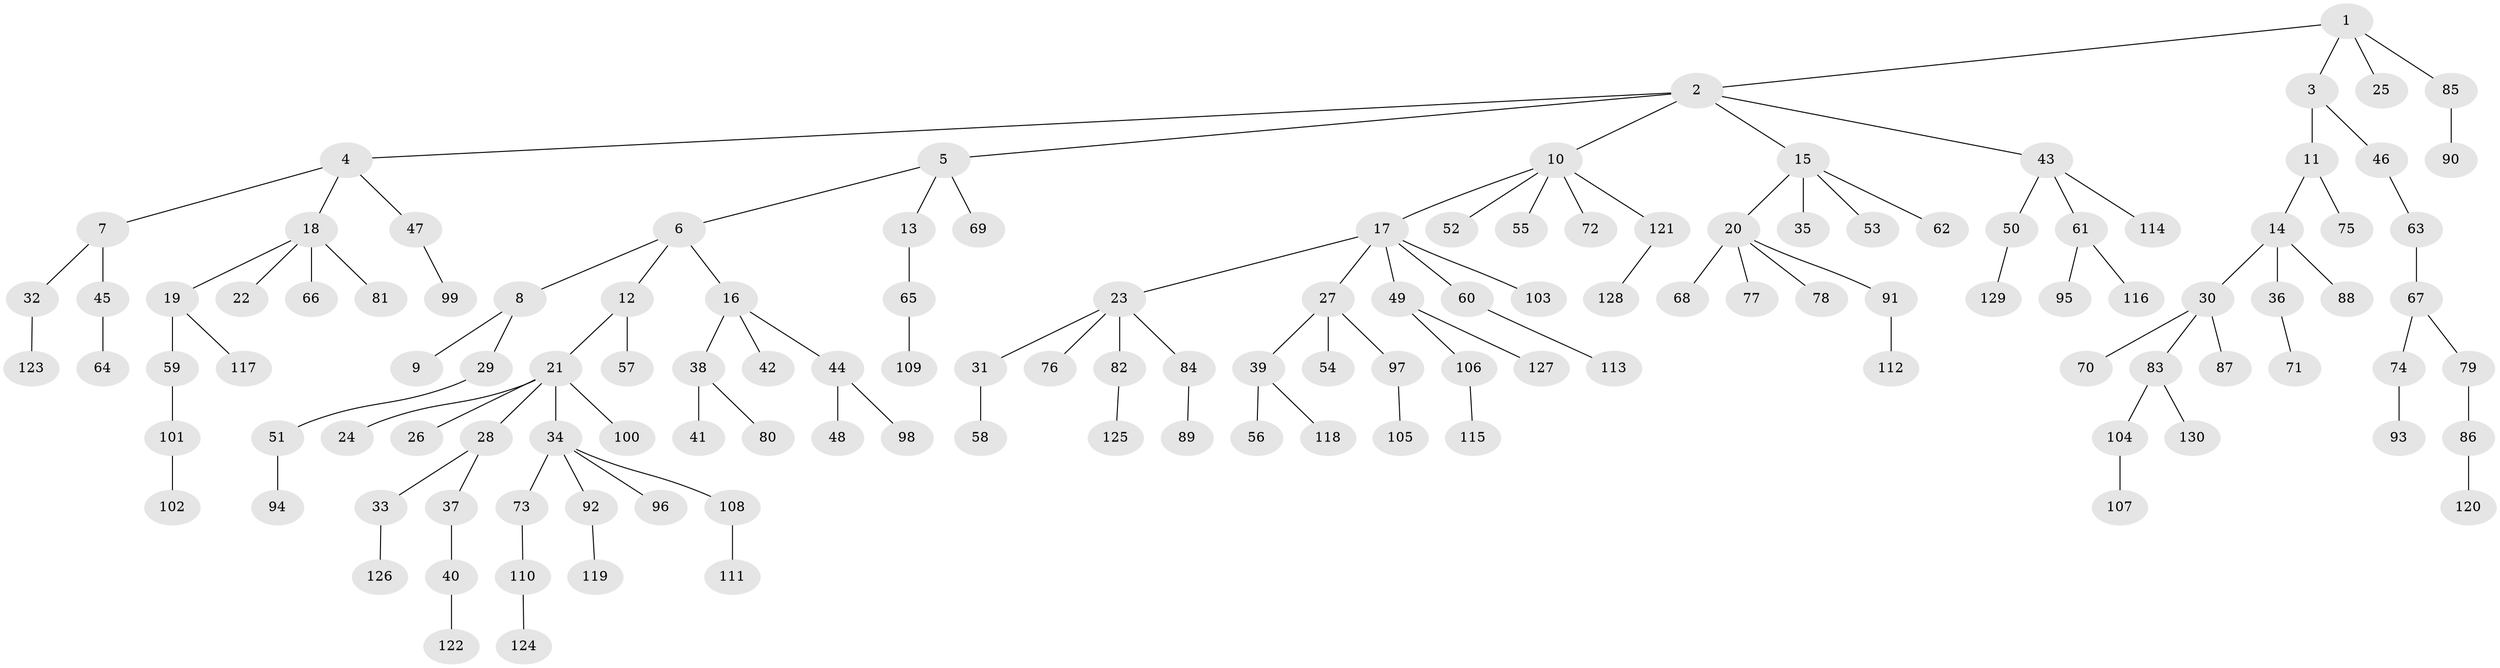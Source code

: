 // Generated by graph-tools (version 1.1) at 2025/11/02/27/25 16:11:27]
// undirected, 130 vertices, 129 edges
graph export_dot {
graph [start="1"]
  node [color=gray90,style=filled];
  1;
  2;
  3;
  4;
  5;
  6;
  7;
  8;
  9;
  10;
  11;
  12;
  13;
  14;
  15;
  16;
  17;
  18;
  19;
  20;
  21;
  22;
  23;
  24;
  25;
  26;
  27;
  28;
  29;
  30;
  31;
  32;
  33;
  34;
  35;
  36;
  37;
  38;
  39;
  40;
  41;
  42;
  43;
  44;
  45;
  46;
  47;
  48;
  49;
  50;
  51;
  52;
  53;
  54;
  55;
  56;
  57;
  58;
  59;
  60;
  61;
  62;
  63;
  64;
  65;
  66;
  67;
  68;
  69;
  70;
  71;
  72;
  73;
  74;
  75;
  76;
  77;
  78;
  79;
  80;
  81;
  82;
  83;
  84;
  85;
  86;
  87;
  88;
  89;
  90;
  91;
  92;
  93;
  94;
  95;
  96;
  97;
  98;
  99;
  100;
  101;
  102;
  103;
  104;
  105;
  106;
  107;
  108;
  109;
  110;
  111;
  112;
  113;
  114;
  115;
  116;
  117;
  118;
  119;
  120;
  121;
  122;
  123;
  124;
  125;
  126;
  127;
  128;
  129;
  130;
  1 -- 2;
  1 -- 3;
  1 -- 25;
  1 -- 85;
  2 -- 4;
  2 -- 5;
  2 -- 10;
  2 -- 15;
  2 -- 43;
  3 -- 11;
  3 -- 46;
  4 -- 7;
  4 -- 18;
  4 -- 47;
  5 -- 6;
  5 -- 13;
  5 -- 69;
  6 -- 8;
  6 -- 12;
  6 -- 16;
  7 -- 32;
  7 -- 45;
  8 -- 9;
  8 -- 29;
  10 -- 17;
  10 -- 52;
  10 -- 55;
  10 -- 72;
  10 -- 121;
  11 -- 14;
  11 -- 75;
  12 -- 21;
  12 -- 57;
  13 -- 65;
  14 -- 30;
  14 -- 36;
  14 -- 88;
  15 -- 20;
  15 -- 35;
  15 -- 53;
  15 -- 62;
  16 -- 38;
  16 -- 42;
  16 -- 44;
  17 -- 23;
  17 -- 27;
  17 -- 49;
  17 -- 60;
  17 -- 103;
  18 -- 19;
  18 -- 22;
  18 -- 66;
  18 -- 81;
  19 -- 59;
  19 -- 117;
  20 -- 68;
  20 -- 77;
  20 -- 78;
  20 -- 91;
  21 -- 24;
  21 -- 26;
  21 -- 28;
  21 -- 34;
  21 -- 100;
  23 -- 31;
  23 -- 76;
  23 -- 82;
  23 -- 84;
  27 -- 39;
  27 -- 54;
  27 -- 97;
  28 -- 33;
  28 -- 37;
  29 -- 51;
  30 -- 70;
  30 -- 83;
  30 -- 87;
  31 -- 58;
  32 -- 123;
  33 -- 126;
  34 -- 73;
  34 -- 92;
  34 -- 96;
  34 -- 108;
  36 -- 71;
  37 -- 40;
  38 -- 41;
  38 -- 80;
  39 -- 56;
  39 -- 118;
  40 -- 122;
  43 -- 50;
  43 -- 61;
  43 -- 114;
  44 -- 48;
  44 -- 98;
  45 -- 64;
  46 -- 63;
  47 -- 99;
  49 -- 106;
  49 -- 127;
  50 -- 129;
  51 -- 94;
  59 -- 101;
  60 -- 113;
  61 -- 95;
  61 -- 116;
  63 -- 67;
  65 -- 109;
  67 -- 74;
  67 -- 79;
  73 -- 110;
  74 -- 93;
  79 -- 86;
  82 -- 125;
  83 -- 104;
  83 -- 130;
  84 -- 89;
  85 -- 90;
  86 -- 120;
  91 -- 112;
  92 -- 119;
  97 -- 105;
  101 -- 102;
  104 -- 107;
  106 -- 115;
  108 -- 111;
  110 -- 124;
  121 -- 128;
}
